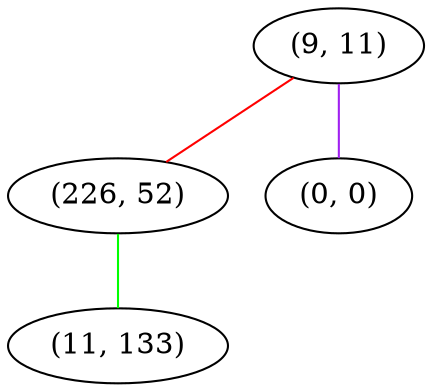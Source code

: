 graph "" {
"(9, 11)";
"(226, 52)";
"(0, 0)";
"(11, 133)";
"(9, 11)" -- "(0, 0)"  [color=purple, key=0, weight=4];
"(9, 11)" -- "(226, 52)"  [color=red, key=0, weight=1];
"(226, 52)" -- "(11, 133)"  [color=green, key=0, weight=2];
}
